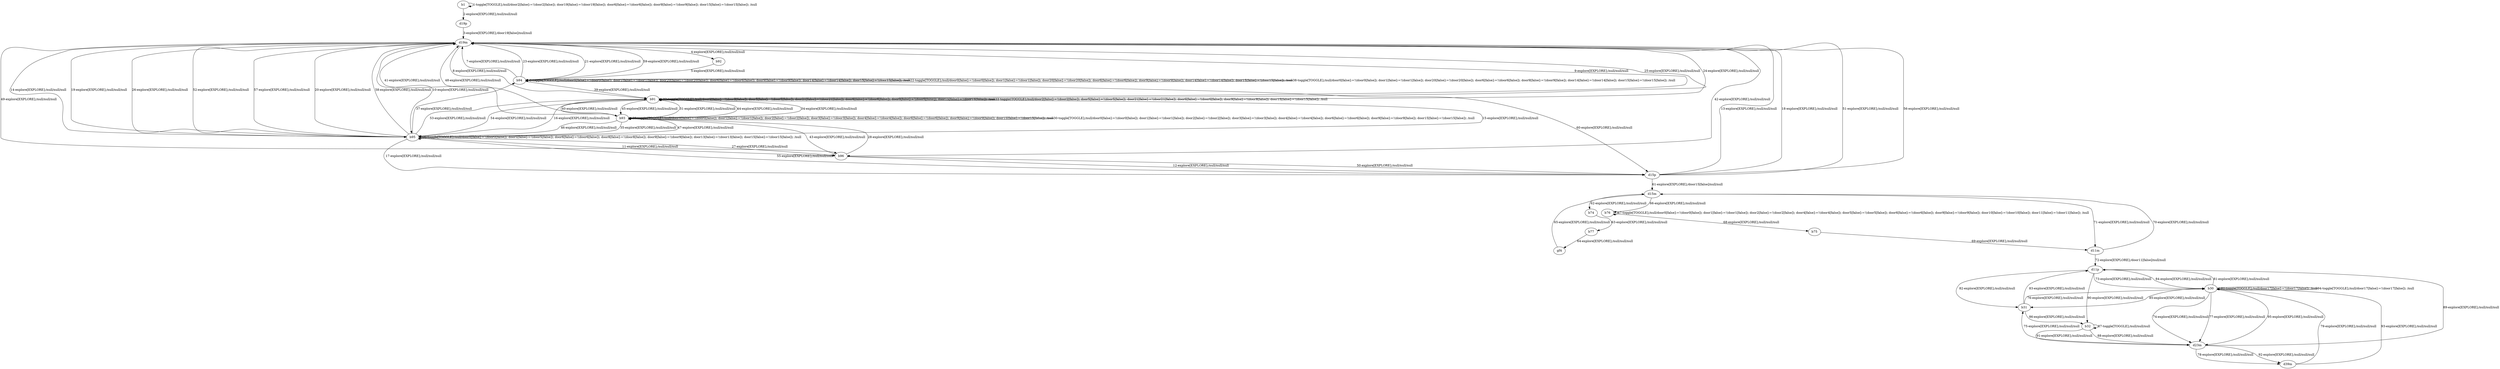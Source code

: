 # Total number of goals covered by this test: 1
# b30 --> d11p

digraph g {
"b1" -> "b1" [label = "1-toggle[TOGGLE];/null/door2[false]:=!(door2[false]); door19[false]:=!(door19[false]); door6[false]:=!(door6[false]); door9[false]:=!(door9[false]); door15[false]:=!(door15[false]); /null"];
"b1" -> "d19p" [label = "2-explore[EXPLORE];/null/null/null"];
"d19p" -> "d19m" [label = "3-explore[EXPLORE];/door19[false]/null/null"];
"d19m" -> "b92" [label = "4-explore[EXPLORE];/null/null/null"];
"b92" -> "b94" [label = "5-explore[EXPLORE];/null/null/null"];
"b94" -> "b94" [label = "6-toggle[TOGGLE];/null/door0[false]:=!(door0[false]); door1[false]:=!(door1[false]); door20[false]:=!(door20[false]); door6[false]:=!(door6[false]); door9[false]:=!(door9[false]); door14[false]:=!(door14[false]); door15[false]:=!(door15[false]); /null"];
"b94" -> "d19m" [label = "7-explore[EXPLORE];/null/null/null"];
"d19m" -> "b91" [label = "8-explore[EXPLORE];/null/null/null"];
"b91" -> "d19m" [label = "9-explore[EXPLORE];/null/null/null"];
"d19m" -> "b95" [label = "10-explore[EXPLORE];/null/null/null"];
"b95" -> "b96" [label = "11-explore[EXPLORE];/null/null/null"];
"b96" -> "d15p" [label = "12-explore[EXPLORE];/null/null/null"];
"d15p" -> "d19m" [label = "13-explore[EXPLORE];/null/null/null"];
"d19m" -> "b95" [label = "14-explore[EXPLORE];/null/null/null"];
"b95" -> "b91" [label = "15-explore[EXPLORE];/null/null/null"];
"b91" -> "b95" [label = "16-explore[EXPLORE];/null/null/null"];
"b95" -> "d15p" [label = "17-explore[EXPLORE];/null/null/null"];
"d15p" -> "d19m" [label = "18-explore[EXPLORE];/null/null/null"];
"d19m" -> "b95" [label = "19-explore[EXPLORE];/null/null/null"];
"b95" -> "d19m" [label = "20-explore[EXPLORE];/null/null/null"];
"d19m" -> "b94" [label = "21-explore[EXPLORE];/null/null/null"];
"b94" -> "b94" [label = "22-toggle[TOGGLE];/null/door0[false]:=!(door0[false]); door1[false]:=!(door1[false]); door20[false]:=!(door20[false]); door6[false]:=!(door6[false]); door9[false]:=!(door9[false]); door14[false]:=!(door14[false]); door15[false]:=!(door15[false]); /null"];
"b94" -> "d19m" [label = "23-explore[EXPLORE];/null/null/null"];
"d19m" -> "b91" [label = "24-explore[EXPLORE];/null/null/null"];
"b91" -> "d19m" [label = "25-explore[EXPLORE];/null/null/null"];
"d19m" -> "b95" [label = "26-explore[EXPLORE];/null/null/null"];
"b95" -> "b96" [label = "27-explore[EXPLORE];/null/null/null"];
"b96" -> "b93" [label = "28-explore[EXPLORE];/null/null/null"];
"b93" -> "b93" [label = "29-toggle[TOGGLE];/null/door0[false]:=!(door0[false]); door1[false]:=!(door1[false]); door2[false]:=!(door2[false]); door3[false]:=!(door3[false]); door4[false]:=!(door4[false]); door6[false]:=!(door6[false]); door9[false]:=!(door9[false]); door15[false]:=!(door15[false]); /null"];
"b93" -> "b93" [label = "30-toggle[TOGGLE];/null/door0[false]:=!(door0[false]); door1[false]:=!(door1[false]); door2[false]:=!(door2[false]); door3[false]:=!(door3[false]); door4[false]:=!(door4[false]); door6[false]:=!(door6[false]); door9[false]:=!(door9[false]); door15[false]:=!(door15[false]); /null"];
"b93" -> "b91" [label = "31-explore[EXPLORE];/null/null/null"];
"b91" -> "b91" [label = "32-toggle[TOGGLE];/null/door2[false]:=!(door2[false]); door5[false]:=!(door5[false]); door21[false]:=!(door21[false]); door6[false]:=!(door6[false]); door9[false]:=!(door9[false]); door15[false]:=!(door15[false]); /null"];
"b91" -> "b91" [label = "33-toggle[TOGGLE];/null/door2[false]:=!(door2[false]); door5[false]:=!(door5[false]); door21[false]:=!(door21[false]); door6[false]:=!(door6[false]); door9[false]:=!(door9[false]); door15[false]:=!(door15[false]); /null"];
"b91" -> "b93" [label = "34-explore[EXPLORE];/null/null/null"];
"b93" -> "b95" [label = "35-explore[EXPLORE];/null/null/null"];
"b95" -> "b95" [label = "36-toggle[TOGGLE];/null/door0[false]:=!(door0[false]); door5[false]:=!(door5[false]); door6[false]:=!(door6[false]); door8[false]:=!(door8[false]); door9[false]:=!(door9[false]); door13[false]:=!(door13[false]); door15[false]:=!(door15[false]); /null"];
"b95" -> "b94" [label = "37-explore[EXPLORE];/null/null/null"];
"b94" -> "b94" [label = "38-toggle[TOGGLE];/null/door0[false]:=!(door0[false]); door1[false]:=!(door1[false]); door20[false]:=!(door20[false]); door6[false]:=!(door6[false]); door9[false]:=!(door9[false]); door14[false]:=!(door14[false]); door15[false]:=!(door15[false]); /null"];
"b94" -> "b91" [label = "39-explore[EXPLORE];/null/null/null"];
"b91" -> "b93" [label = "40-explore[EXPLORE];/null/null/null"];
"b93" -> "d19m" [label = "41-explore[EXPLORE];/null/null/null"];
"d19m" -> "b96" [label = "42-explore[EXPLORE];/null/null/null"];
"b96" -> "b93" [label = "43-explore[EXPLORE];/null/null/null"];
"b93" -> "b91" [label = "44-explore[EXPLORE];/null/null/null"];
"b91" -> "b93" [label = "45-explore[EXPLORE];/null/null/null"];
"b93" -> "b95" [label = "46-explore[EXPLORE];/null/null/null"];
"b95" -> "b93" [label = "47-explore[EXPLORE];/null/null/null"];
"b93" -> "d19m" [label = "48-explore[EXPLORE];/null/null/null"];
"d19m" -> "b96" [label = "49-explore[EXPLORE];/null/null/null"];
"b96" -> "d15p" [label = "50-explore[EXPLORE];/null/null/null"];
"d15p" -> "d19m" [label = "51-explore[EXPLORE];/null/null/null"];
"d19m" -> "b95" [label = "52-explore[EXPLORE];/null/null/null"];
"b95" -> "b91" [label = "53-explore[EXPLORE];/null/null/null"];
"b91" -> "b95" [label = "54-explore[EXPLORE];/null/null/null"];
"b95" -> "d15p" [label = "55-explore[EXPLORE];/null/null/null"];
"d15p" -> "d19m" [label = "56-explore[EXPLORE];/null/null/null"];
"d19m" -> "b95" [label = "57-explore[EXPLORE];/null/null/null"];
"b95" -> "d19m" [label = "58-explore[EXPLORE];/null/null/null"];
"d19m" -> "b94" [label = "59-explore[EXPLORE];/null/null/null"];
"b94" -> "d15p" [label = "60-explore[EXPLORE];/null/null/null"];
"d15p" -> "d15m" [label = "61-explore[EXPLORE];/door15[false]/null/null"];
"d15m" -> "b74" [label = "62-explore[EXPLORE];/null/null/null"];
"b74" -> "b77" [label = "63-explore[EXPLORE];/null/null/null"];
"b77" -> "gf4" [label = "64-explore[EXPLORE];/null/null/null"];
"gf4" -> "d15m" [label = "65-explore[EXPLORE];/null/null/null"];
"d15m" -> "b76" [label = "66-explore[EXPLORE];/null/null/null"];
"b76" -> "b76" [label = "67-toggle[TOGGLE];/null/door0[false]:=!(door0[false]); door1[false]:=!(door1[false]); door2[false]:=!(door2[false]); door4[false]:=!(door4[false]); door5[false]:=!(door5[false]); door6[false]:=!(door6[false]); door9[false]:=!(door9[false]); door10[false]:=!(door10[false]); door11[false]:=!(door11[false]); /null"];
"b76" -> "b75" [label = "68-explore[EXPLORE];/null/null/null"];
"b75" -> "d11m" [label = "69-explore[EXPLORE];/null/null/null"];
"d11m" -> "d15m" [label = "70-explore[EXPLORE];/null/null/null"];
"d15m" -> "d11m" [label = "71-explore[EXPLORE];/null/null/null"];
"d11m" -> "d11p" [label = "72-explore[EXPLORE];/door11[false]/null/null"];
"d11p" -> "b30" [label = "73-explore[EXPLORE];/null/null/null"];
"b30" -> "d23m" [label = "74-explore[EXPLORE];/null/null/null"];
"d23m" -> "b31" [label = "75-explore[EXPLORE];/null/null/null"];
"b31" -> "b30" [label = "76-explore[EXPLORE];/null/null/null"];
"b30" -> "d23m" [label = "77-explore[EXPLORE];/null/null/null"];
"d23m" -> "d39m" [label = "78-explore[EXPLORE];/null/null/null"];
"d39m" -> "b30" [label = "79-explore[EXPLORE];/null/null/null"];
"b30" -> "b30" [label = "80-toggle[TOGGLE];/null/door17[false]:=!(door17[false]); /null"];
"b30" -> "d11p" [label = "81-explore[EXPLORE];/null/null/null"];
"d11p" -> "b31" [label = "82-explore[EXPLORE];/null/null/null"];
"b31" -> "d11p" [label = "83-explore[EXPLORE];/null/null/null"];
"d11p" -> "b30" [label = "84-explore[EXPLORE];/null/null/null"];
"b30" -> "b31" [label = "85-explore[EXPLORE];/null/null/null"];
"b31" -> "b32" [label = "86-explore[EXPLORE];/null/null/null"];
"b32" -> "b32" [label = "87-toggle[TOGGLE];/null/null/null"];
"b32" -> "d23m" [label = "88-explore[EXPLORE];/null/null/null"];
"d23m" -> "d11p" [label = "89-explore[EXPLORE];/null/null/null"];
"d11p" -> "b32" [label = "90-explore[EXPLORE];/null/null/null"];
"b32" -> "d23m" [label = "91-explore[EXPLORE];/null/null/null"];
"d23m" -> "d39m" [label = "92-explore[EXPLORE];/null/null/null"];
"d39m" -> "b30" [label = "93-explore[EXPLORE];/null/null/null"];
"b30" -> "b30" [label = "94-toggle[TOGGLE];/null/door17[false]:=!(door17[false]); /null"];
"b30" -> "d23m" [label = "95-explore[EXPLORE];/null/null/null"];
}